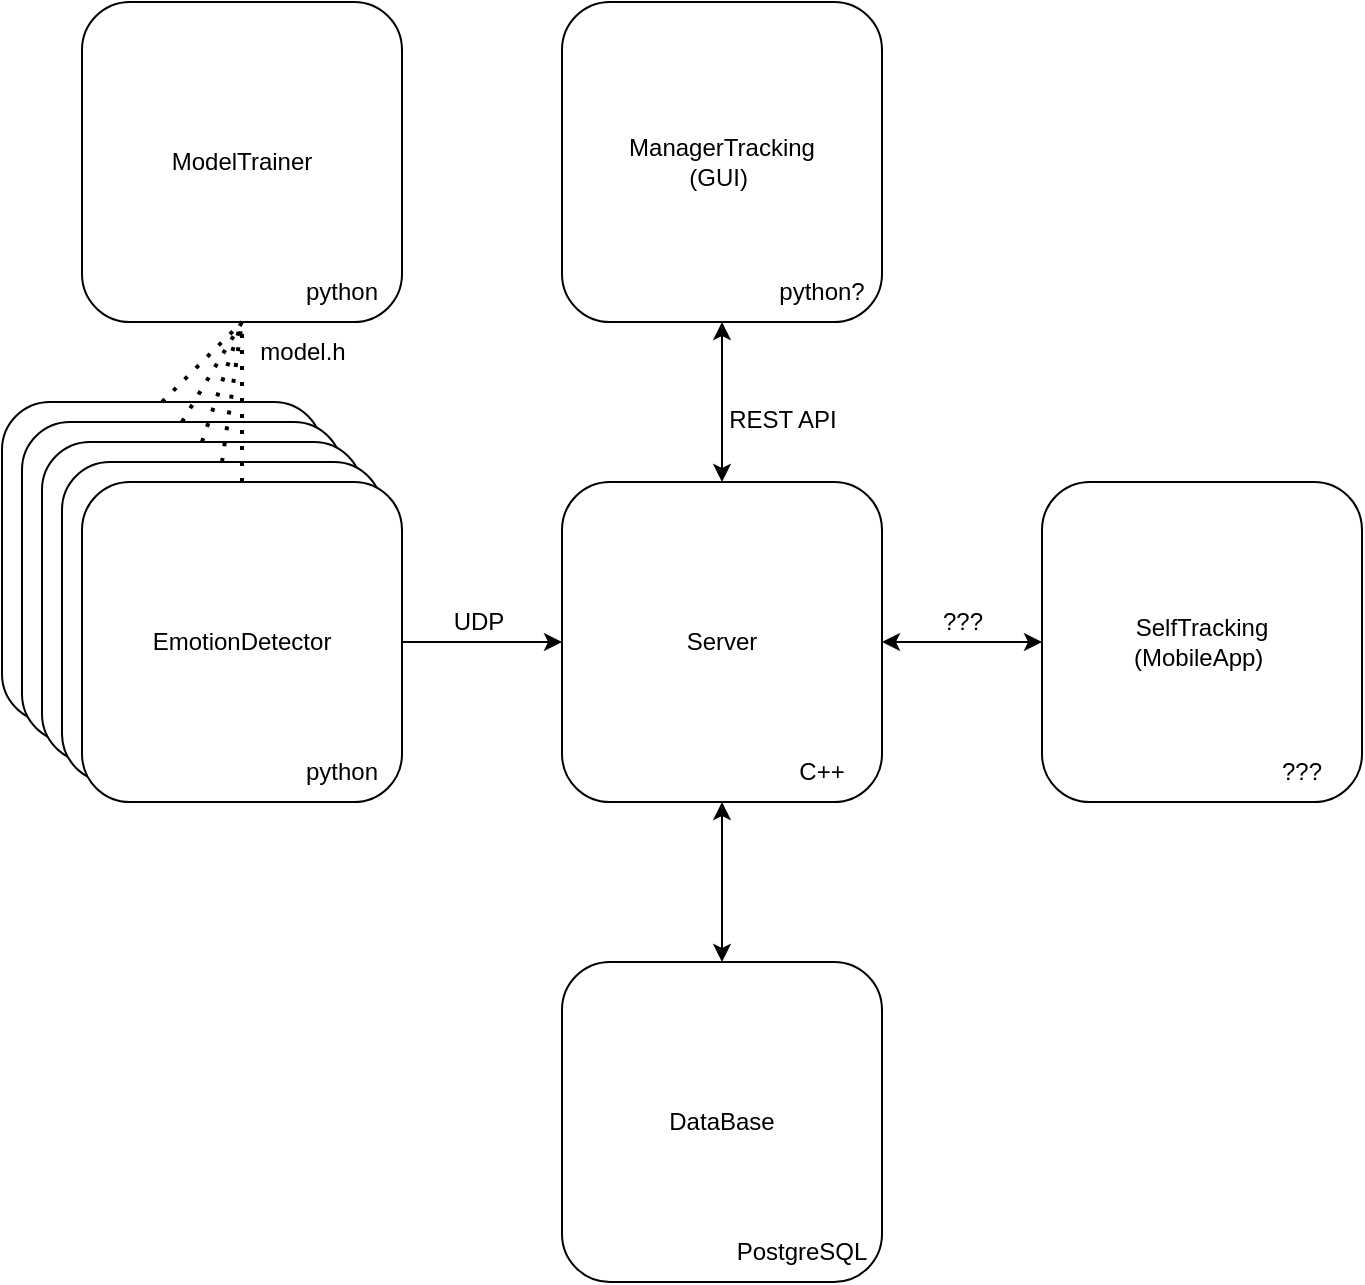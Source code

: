 <mxfile version="21.0.6" type="github">
  <diagram id="oUgZe68AtxLmsvxLKYAg" name="EDSArchitecture">
    <mxGraphModel dx="1362" dy="775" grid="1" gridSize="10" guides="1" tooltips="1" connect="1" arrows="1" fold="1" page="1" pageScale="1" pageWidth="850" pageHeight="1100" math="0" shadow="0">
      <root>
        <mxCell id="0" />
        <mxCell id="1" parent="0" />
        <mxCell id="Y-kIf7gnfioniPpgSzdO-1" value="Server" style="rounded=1;whiteSpace=wrap;html=1;" parent="1" vertex="1">
          <mxGeometry x="360" y="360" width="160" height="160" as="geometry" />
        </mxCell>
        <mxCell id="Y-kIf7gnfioniPpgSzdO-2" value="DataBase" style="rounded=1;whiteSpace=wrap;html=1;" parent="1" vertex="1">
          <mxGeometry x="360" y="600" width="160" height="160" as="geometry" />
        </mxCell>
        <mxCell id="Y-kIf7gnfioniPpgSzdO-5" value="ManagerTracking&lt;br&gt;(GUI)&amp;nbsp;" style="rounded=1;whiteSpace=wrap;html=1;" parent="1" vertex="1">
          <mxGeometry x="360" y="120" width="160" height="160" as="geometry" />
        </mxCell>
        <mxCell id="Y-kIf7gnfioniPpgSzdO-7" value="" style="endArrow=classic;startArrow=classic;html=1;rounded=0;entryX=0.5;entryY=0;entryDx=0;entryDy=0;exitX=0.5;exitY=1;exitDx=0;exitDy=0;" parent="1" source="Y-kIf7gnfioniPpgSzdO-1" target="Y-kIf7gnfioniPpgSzdO-2" edge="1">
          <mxGeometry width="50" height="50" relative="1" as="geometry">
            <mxPoint x="650" y="440" as="sourcePoint" />
            <mxPoint x="700" y="390" as="targetPoint" />
          </mxGeometry>
        </mxCell>
        <mxCell id="Y-kIf7gnfioniPpgSzdO-8" value="" style="endArrow=classic;startArrow=classic;html=1;rounded=0;entryX=0.5;entryY=1;entryDx=0;entryDy=0;exitX=0.5;exitY=0;exitDx=0;exitDy=0;" parent="1" source="Y-kIf7gnfioniPpgSzdO-1" target="Y-kIf7gnfioniPpgSzdO-5" edge="1">
          <mxGeometry width="50" height="50" relative="1" as="geometry">
            <mxPoint x="495" y="310" as="sourcePoint" />
            <mxPoint x="545" y="260" as="targetPoint" />
          </mxGeometry>
        </mxCell>
        <mxCell id="Y-kIf7gnfioniPpgSzdO-23" value="&lt;font style=&quot;font-size: 12px;&quot;&gt;REST API&lt;/font&gt;" style="edgeLabel;html=1;align=center;verticalAlign=middle;resizable=0;points=[];" parent="Y-kIf7gnfioniPpgSzdO-8" vertex="1" connectable="0">
          <mxGeometry x="0.45" y="-1" relative="1" as="geometry">
            <mxPoint x="29" y="27" as="offset" />
          </mxGeometry>
        </mxCell>
        <mxCell id="Y-kIf7gnfioniPpgSzdO-9" value="Clien" style="rounded=1;whiteSpace=wrap;html=1;" parent="1" vertex="1">
          <mxGeometry x="80" y="320" width="160" height="160" as="geometry" />
        </mxCell>
        <mxCell id="Y-kIf7gnfioniPpgSzdO-11" value="Clien" style="rounded=1;whiteSpace=wrap;html=1;" parent="1" vertex="1">
          <mxGeometry x="90" y="330" width="160" height="160" as="geometry" />
        </mxCell>
        <mxCell id="Y-kIf7gnfioniPpgSzdO-12" value="Clien" style="rounded=1;whiteSpace=wrap;html=1;" parent="1" vertex="1">
          <mxGeometry x="100" y="340" width="160" height="160" as="geometry" />
        </mxCell>
        <mxCell id="Y-kIf7gnfioniPpgSzdO-13" value="Clien" style="rounded=1;whiteSpace=wrap;html=1;" parent="1" vertex="1">
          <mxGeometry x="110" y="350" width="160" height="160" as="geometry" />
        </mxCell>
        <mxCell id="Y-kIf7gnfioniPpgSzdO-14" value="EmotionDetector" style="rounded=1;whiteSpace=wrap;html=1;" parent="1" vertex="1">
          <mxGeometry x="120" y="360" width="160" height="160" as="geometry" />
        </mxCell>
        <mxCell id="Y-kIf7gnfioniPpgSzdO-16" value="ModelTrainer" style="rounded=1;whiteSpace=wrap;html=1;" parent="1" vertex="1">
          <mxGeometry x="120" y="120" width="160" height="160" as="geometry" />
        </mxCell>
        <mxCell id="Y-kIf7gnfioniPpgSzdO-17" value="" style="endArrow=none;dashed=1;html=1;dashPattern=1 3;strokeWidth=2;rounded=0;entryX=0.5;entryY=1;entryDx=0;entryDy=0;exitX=0.5;exitY=0;exitDx=0;exitDy=0;" parent="1" source="Y-kIf7gnfioniPpgSzdO-14" target="Y-kIf7gnfioniPpgSzdO-16" edge="1">
          <mxGeometry width="50" height="50" relative="1" as="geometry">
            <mxPoint x="300" y="300" as="sourcePoint" />
            <mxPoint x="350" y="250" as="targetPoint" />
          </mxGeometry>
        </mxCell>
        <mxCell id="Y-kIf7gnfioniPpgSzdO-18" value="&lt;font style=&quot;font-size: 12px;&quot;&gt;model.h&lt;/font&gt;" style="edgeLabel;html=1;align=center;verticalAlign=middle;resizable=0;points=[];" parent="Y-kIf7gnfioniPpgSzdO-17" vertex="1" connectable="0">
          <mxGeometry x="0.613" relative="1" as="geometry">
            <mxPoint x="30" y="-1" as="offset" />
          </mxGeometry>
        </mxCell>
        <mxCell id="Y-kIf7gnfioniPpgSzdO-19" value="" style="endArrow=none;dashed=1;html=1;dashPattern=1 3;strokeWidth=2;rounded=0;entryX=0.5;entryY=1;entryDx=0;entryDy=0;exitX=0.5;exitY=0;exitDx=0;exitDy=0;" parent="1" source="Y-kIf7gnfioniPpgSzdO-13" target="Y-kIf7gnfioniPpgSzdO-16" edge="1">
          <mxGeometry width="50" height="50" relative="1" as="geometry">
            <mxPoint x="120" y="280" as="sourcePoint" />
            <mxPoint x="170" y="230" as="targetPoint" />
          </mxGeometry>
        </mxCell>
        <mxCell id="Y-kIf7gnfioniPpgSzdO-20" value="" style="endArrow=none;dashed=1;html=1;dashPattern=1 3;strokeWidth=2;rounded=0;entryX=0.5;entryY=1;entryDx=0;entryDy=0;exitX=0.5;exitY=0;exitDx=0;exitDy=0;" parent="1" source="Y-kIf7gnfioniPpgSzdO-12" target="Y-kIf7gnfioniPpgSzdO-16" edge="1">
          <mxGeometry width="50" height="50" relative="1" as="geometry">
            <mxPoint x="50" y="340" as="sourcePoint" />
            <mxPoint x="60" y="190" as="targetPoint" />
          </mxGeometry>
        </mxCell>
        <mxCell id="Y-kIf7gnfioniPpgSzdO-21" value="" style="endArrow=none;dashed=1;html=1;dashPattern=1 3;strokeWidth=2;rounded=0;exitX=0.5;exitY=0;exitDx=0;exitDy=0;entryX=0.5;entryY=1;entryDx=0;entryDy=0;" parent="1" source="Y-kIf7gnfioniPpgSzdO-11" target="Y-kIf7gnfioniPpgSzdO-16" edge="1">
          <mxGeometry width="50" height="50" relative="1" as="geometry">
            <mxPoint x="210" y="370" as="sourcePoint" />
            <mxPoint x="200" y="200" as="targetPoint" />
          </mxGeometry>
        </mxCell>
        <mxCell id="Y-kIf7gnfioniPpgSzdO-22" value="" style="endArrow=none;dashed=1;html=1;dashPattern=1 3;strokeWidth=2;rounded=0;entryX=0.5;entryY=1;entryDx=0;entryDy=0;exitX=0.5;exitY=0;exitDx=0;exitDy=0;" parent="1" source="Y-kIf7gnfioniPpgSzdO-9" target="Y-kIf7gnfioniPpgSzdO-16" edge="1">
          <mxGeometry width="50" height="50" relative="1" as="geometry">
            <mxPoint x="220" y="380" as="sourcePoint" />
            <mxPoint x="230" y="230" as="targetPoint" />
          </mxGeometry>
        </mxCell>
        <mxCell id="Y-kIf7gnfioniPpgSzdO-24" value="&lt;font style=&quot;font-size: 12px;&quot;&gt;UDP&lt;/font&gt;" style="edgeLabel;html=1;align=center;verticalAlign=middle;resizable=0;points=[];" parent="1" vertex="1" connectable="0">
          <mxGeometry x="340" y="430" as="geometry">
            <mxPoint x="-22" as="offset" />
          </mxGeometry>
        </mxCell>
        <mxCell id="Y-kIf7gnfioniPpgSzdO-26" value="python" style="text;html=1;strokeColor=none;fillColor=none;align=center;verticalAlign=middle;whiteSpace=wrap;rounded=0;" parent="1" vertex="1">
          <mxGeometry x="220" y="490" width="60" height="30" as="geometry" />
        </mxCell>
        <mxCell id="Y-kIf7gnfioniPpgSzdO-27" value="python" style="text;html=1;strokeColor=none;fillColor=none;align=center;verticalAlign=middle;whiteSpace=wrap;rounded=0;" parent="1" vertex="1">
          <mxGeometry x="220" y="250" width="60" height="30" as="geometry" />
        </mxCell>
        <mxCell id="Y-kIf7gnfioniPpgSzdO-28" value="C++" style="text;html=1;strokeColor=none;fillColor=none;align=center;verticalAlign=middle;whiteSpace=wrap;rounded=0;" parent="1" vertex="1">
          <mxGeometry x="460" y="490" width="60" height="30" as="geometry" />
        </mxCell>
        <mxCell id="Y-kIf7gnfioniPpgSzdO-29" value="PostgreSQL" style="text;html=1;strokeColor=none;fillColor=none;align=center;verticalAlign=middle;whiteSpace=wrap;rounded=0;" parent="1" vertex="1">
          <mxGeometry x="450" y="730" width="60" height="30" as="geometry" />
        </mxCell>
        <mxCell id="Y-kIf7gnfioniPpgSzdO-30" value="python?" style="text;html=1;strokeColor=none;fillColor=none;align=center;verticalAlign=middle;whiteSpace=wrap;rounded=0;" parent="1" vertex="1">
          <mxGeometry x="460" y="250" width="60" height="30" as="geometry" />
        </mxCell>
        <mxCell id="Y-kIf7gnfioniPpgSzdO-31" value="SelfTracking&lt;br&gt;(MobileApp)&amp;nbsp;" style="rounded=1;whiteSpace=wrap;html=1;" parent="1" vertex="1">
          <mxGeometry x="600" y="360" width="160" height="160" as="geometry" />
        </mxCell>
        <mxCell id="Y-kIf7gnfioniPpgSzdO-32" value="" style="endArrow=classic;startArrow=classic;html=1;rounded=0;entryX=1;entryY=0.5;entryDx=0;entryDy=0;exitX=0;exitY=0.5;exitDx=0;exitDy=0;" parent="1" source="Y-kIf7gnfioniPpgSzdO-31" target="Y-kIf7gnfioniPpgSzdO-1" edge="1">
          <mxGeometry width="50" height="50" relative="1" as="geometry">
            <mxPoint x="630" y="380" as="sourcePoint" />
            <mxPoint x="630" y="260" as="targetPoint" />
          </mxGeometry>
        </mxCell>
        <mxCell id="Y-kIf7gnfioniPpgSzdO-33" value="&lt;font style=&quot;font-size: 12px;&quot;&gt;???&lt;/font&gt;" style="edgeLabel;html=1;align=center;verticalAlign=middle;resizable=0;points=[];" parent="Y-kIf7gnfioniPpgSzdO-32" vertex="1" connectable="0">
          <mxGeometry x="0.45" y="-1" relative="1" as="geometry">
            <mxPoint x="18" y="-9" as="offset" />
          </mxGeometry>
        </mxCell>
        <mxCell id="Y-kIf7gnfioniPpgSzdO-35" value="???" style="text;html=1;strokeColor=none;fillColor=none;align=center;verticalAlign=middle;whiteSpace=wrap;rounded=0;" parent="1" vertex="1">
          <mxGeometry x="700" y="490" width="60" height="30" as="geometry" />
        </mxCell>
        <mxCell id="E8hMq3iIeqG5ay1sPcPa-1" value="" style="endArrow=classic;html=1;rounded=0;exitX=1;exitY=0.5;exitDx=0;exitDy=0;entryX=0;entryY=0.5;entryDx=0;entryDy=0;" edge="1" parent="1" source="Y-kIf7gnfioniPpgSzdO-14" target="Y-kIf7gnfioniPpgSzdO-1">
          <mxGeometry width="50" height="50" relative="1" as="geometry">
            <mxPoint x="400" y="420" as="sourcePoint" />
            <mxPoint x="450" y="370" as="targetPoint" />
          </mxGeometry>
        </mxCell>
      </root>
    </mxGraphModel>
  </diagram>
</mxfile>
